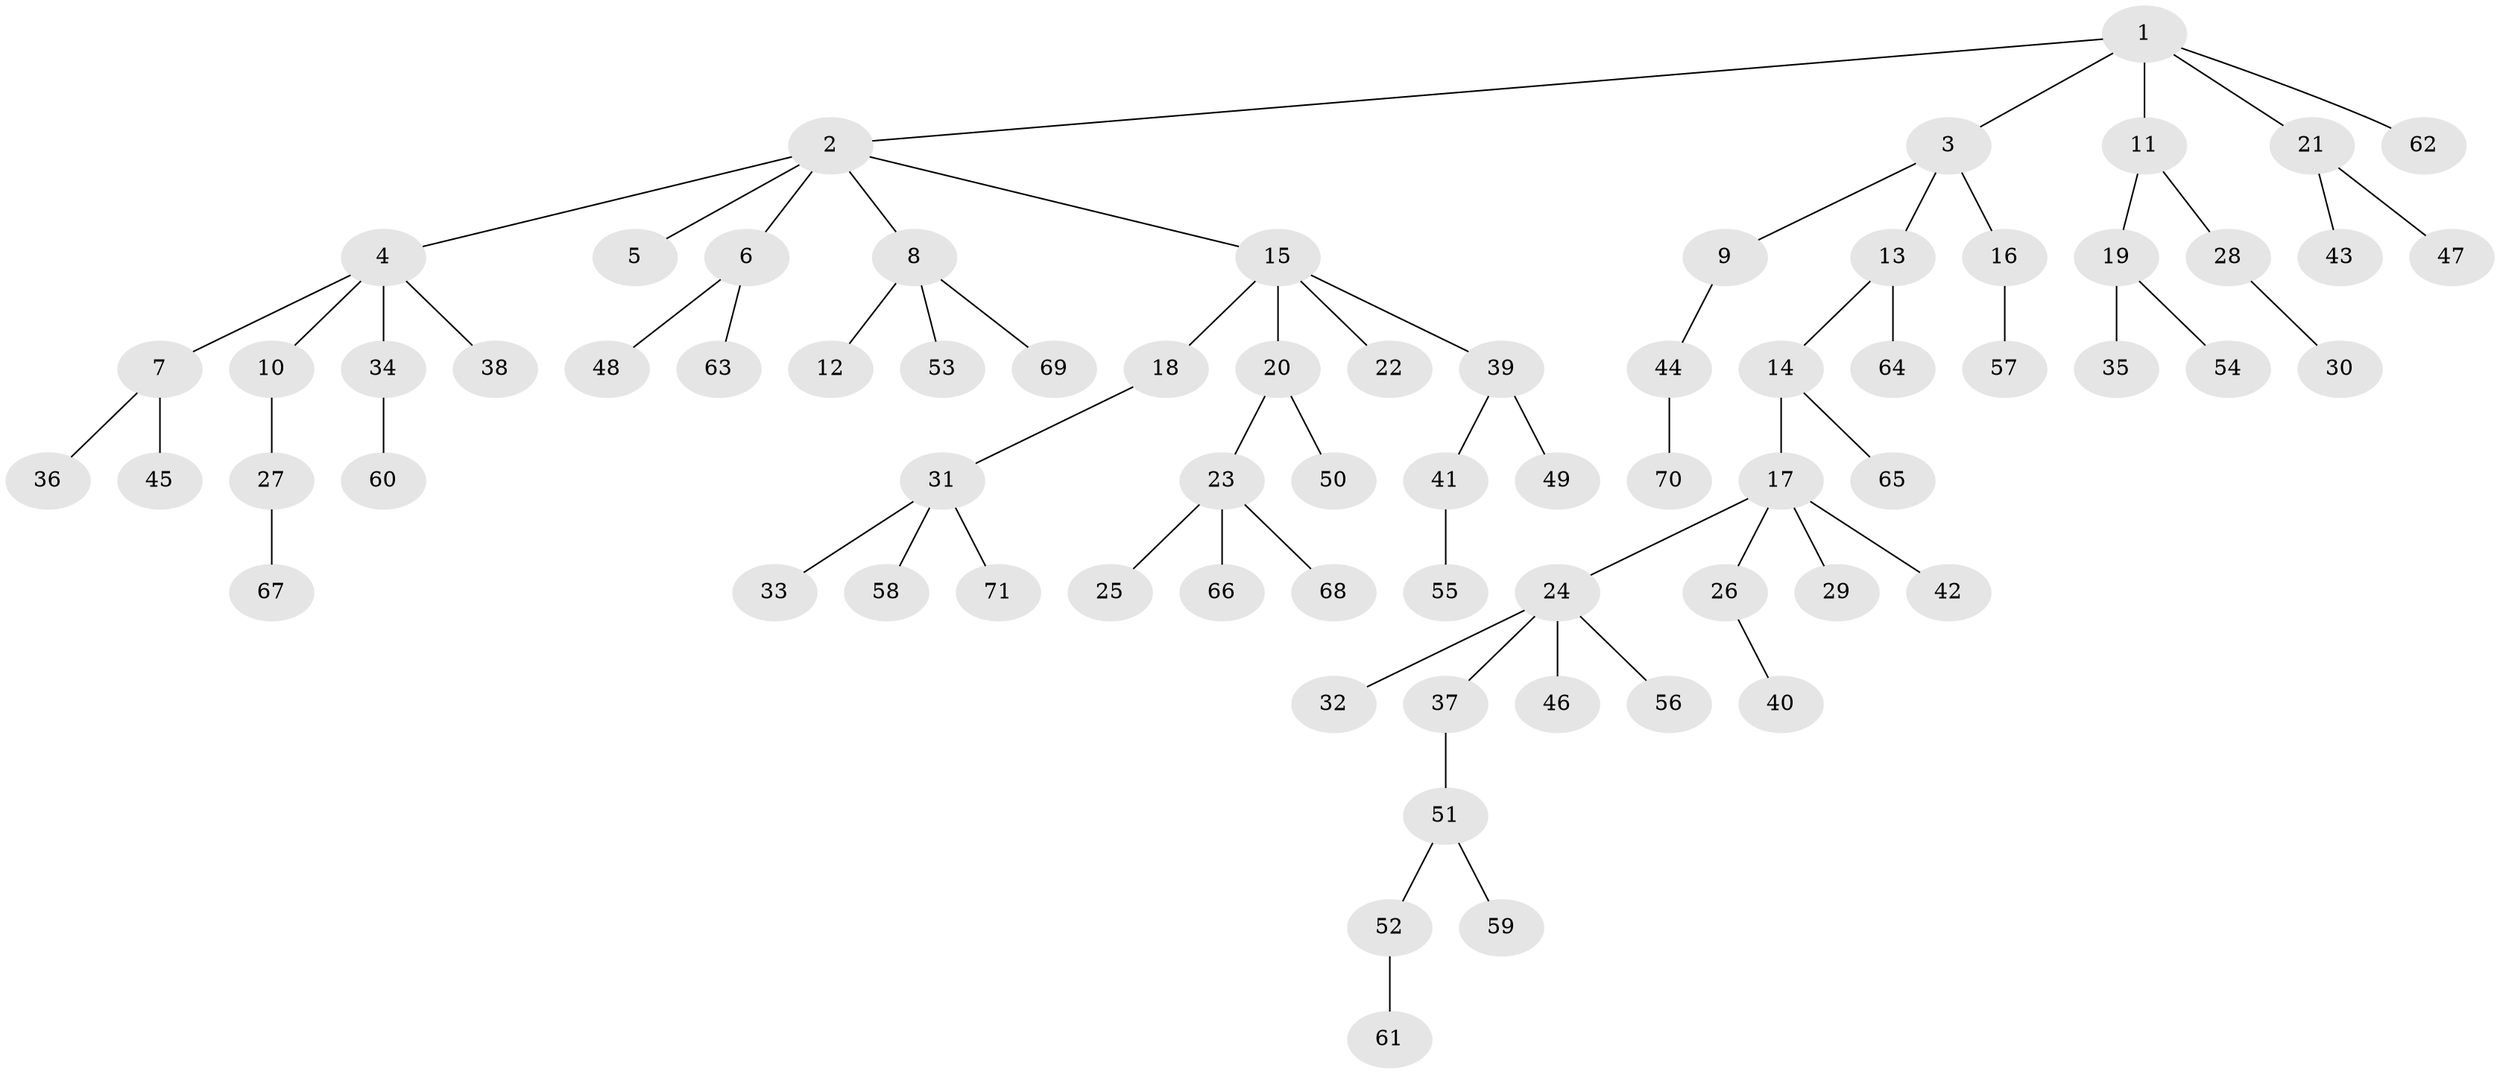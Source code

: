 // coarse degree distribution, {4: 0.13513513513513514, 5: 0.02702702702702703, 2: 0.3783783783783784, 3: 0.02702702702702703, 1: 0.43243243243243246}
// Generated by graph-tools (version 1.1) at 2025/52/03/04/25 22:52:05]
// undirected, 71 vertices, 70 edges
graph export_dot {
  node [color=gray90,style=filled];
  1;
  2;
  3;
  4;
  5;
  6;
  7;
  8;
  9;
  10;
  11;
  12;
  13;
  14;
  15;
  16;
  17;
  18;
  19;
  20;
  21;
  22;
  23;
  24;
  25;
  26;
  27;
  28;
  29;
  30;
  31;
  32;
  33;
  34;
  35;
  36;
  37;
  38;
  39;
  40;
  41;
  42;
  43;
  44;
  45;
  46;
  47;
  48;
  49;
  50;
  51;
  52;
  53;
  54;
  55;
  56;
  57;
  58;
  59;
  60;
  61;
  62;
  63;
  64;
  65;
  66;
  67;
  68;
  69;
  70;
  71;
  1 -- 2;
  1 -- 3;
  1 -- 11;
  1 -- 21;
  1 -- 62;
  2 -- 4;
  2 -- 5;
  2 -- 6;
  2 -- 8;
  2 -- 15;
  3 -- 9;
  3 -- 13;
  3 -- 16;
  4 -- 7;
  4 -- 10;
  4 -- 34;
  4 -- 38;
  6 -- 48;
  6 -- 63;
  7 -- 36;
  7 -- 45;
  8 -- 12;
  8 -- 53;
  8 -- 69;
  9 -- 44;
  10 -- 27;
  11 -- 19;
  11 -- 28;
  13 -- 14;
  13 -- 64;
  14 -- 17;
  14 -- 65;
  15 -- 18;
  15 -- 20;
  15 -- 22;
  15 -- 39;
  16 -- 57;
  17 -- 24;
  17 -- 26;
  17 -- 29;
  17 -- 42;
  18 -- 31;
  19 -- 35;
  19 -- 54;
  20 -- 23;
  20 -- 50;
  21 -- 43;
  21 -- 47;
  23 -- 25;
  23 -- 66;
  23 -- 68;
  24 -- 32;
  24 -- 37;
  24 -- 46;
  24 -- 56;
  26 -- 40;
  27 -- 67;
  28 -- 30;
  31 -- 33;
  31 -- 58;
  31 -- 71;
  34 -- 60;
  37 -- 51;
  39 -- 41;
  39 -- 49;
  41 -- 55;
  44 -- 70;
  51 -- 52;
  51 -- 59;
  52 -- 61;
}
